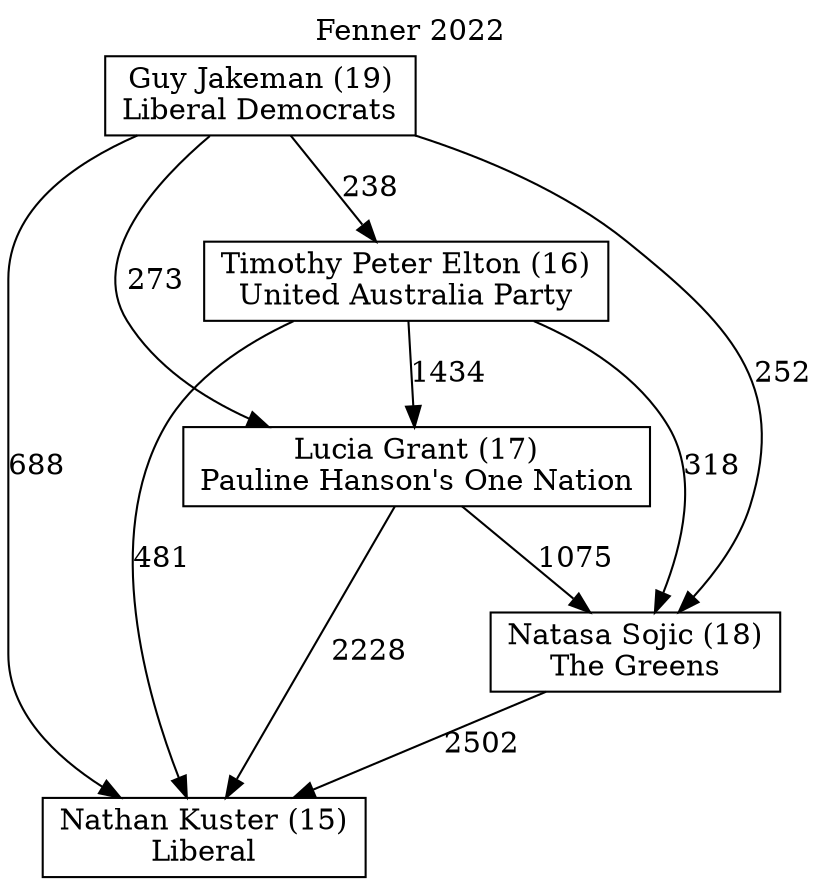 // House preference flow
digraph "Nathan Kuster (15)_Fenner_2022" {
	graph [label="Fenner 2022" labelloc=t mclimit=10]
	node [shape=box]
	"Guy Jakeman (19)" [label="Guy Jakeman (19)
Liberal Democrats"]
	"Nathan Kuster (15)" [label="Nathan Kuster (15)
Liberal"]
	"Natasa Sojic (18)" [label="Natasa Sojic (18)
The Greens"]
	"Timothy Peter Elton (16)" [label="Timothy Peter Elton (16)
United Australia Party"]
	"Lucia Grant (17)" [label="Lucia Grant (17)
Pauline Hanson's One Nation"]
	"Timothy Peter Elton (16)" -> "Nathan Kuster (15)" [label=481]
	"Lucia Grant (17)" -> "Natasa Sojic (18)" [label=1075]
	"Lucia Grant (17)" -> "Nathan Kuster (15)" [label=2228]
	"Guy Jakeman (19)" -> "Timothy Peter Elton (16)" [label=238]
	"Timothy Peter Elton (16)" -> "Lucia Grant (17)" [label=1434]
	"Timothy Peter Elton (16)" -> "Natasa Sojic (18)" [label=318]
	"Guy Jakeman (19)" -> "Lucia Grant (17)" [label=273]
	"Natasa Sojic (18)" -> "Nathan Kuster (15)" [label=2502]
	"Guy Jakeman (19)" -> "Nathan Kuster (15)" [label=688]
	"Guy Jakeman (19)" -> "Natasa Sojic (18)" [label=252]
}
